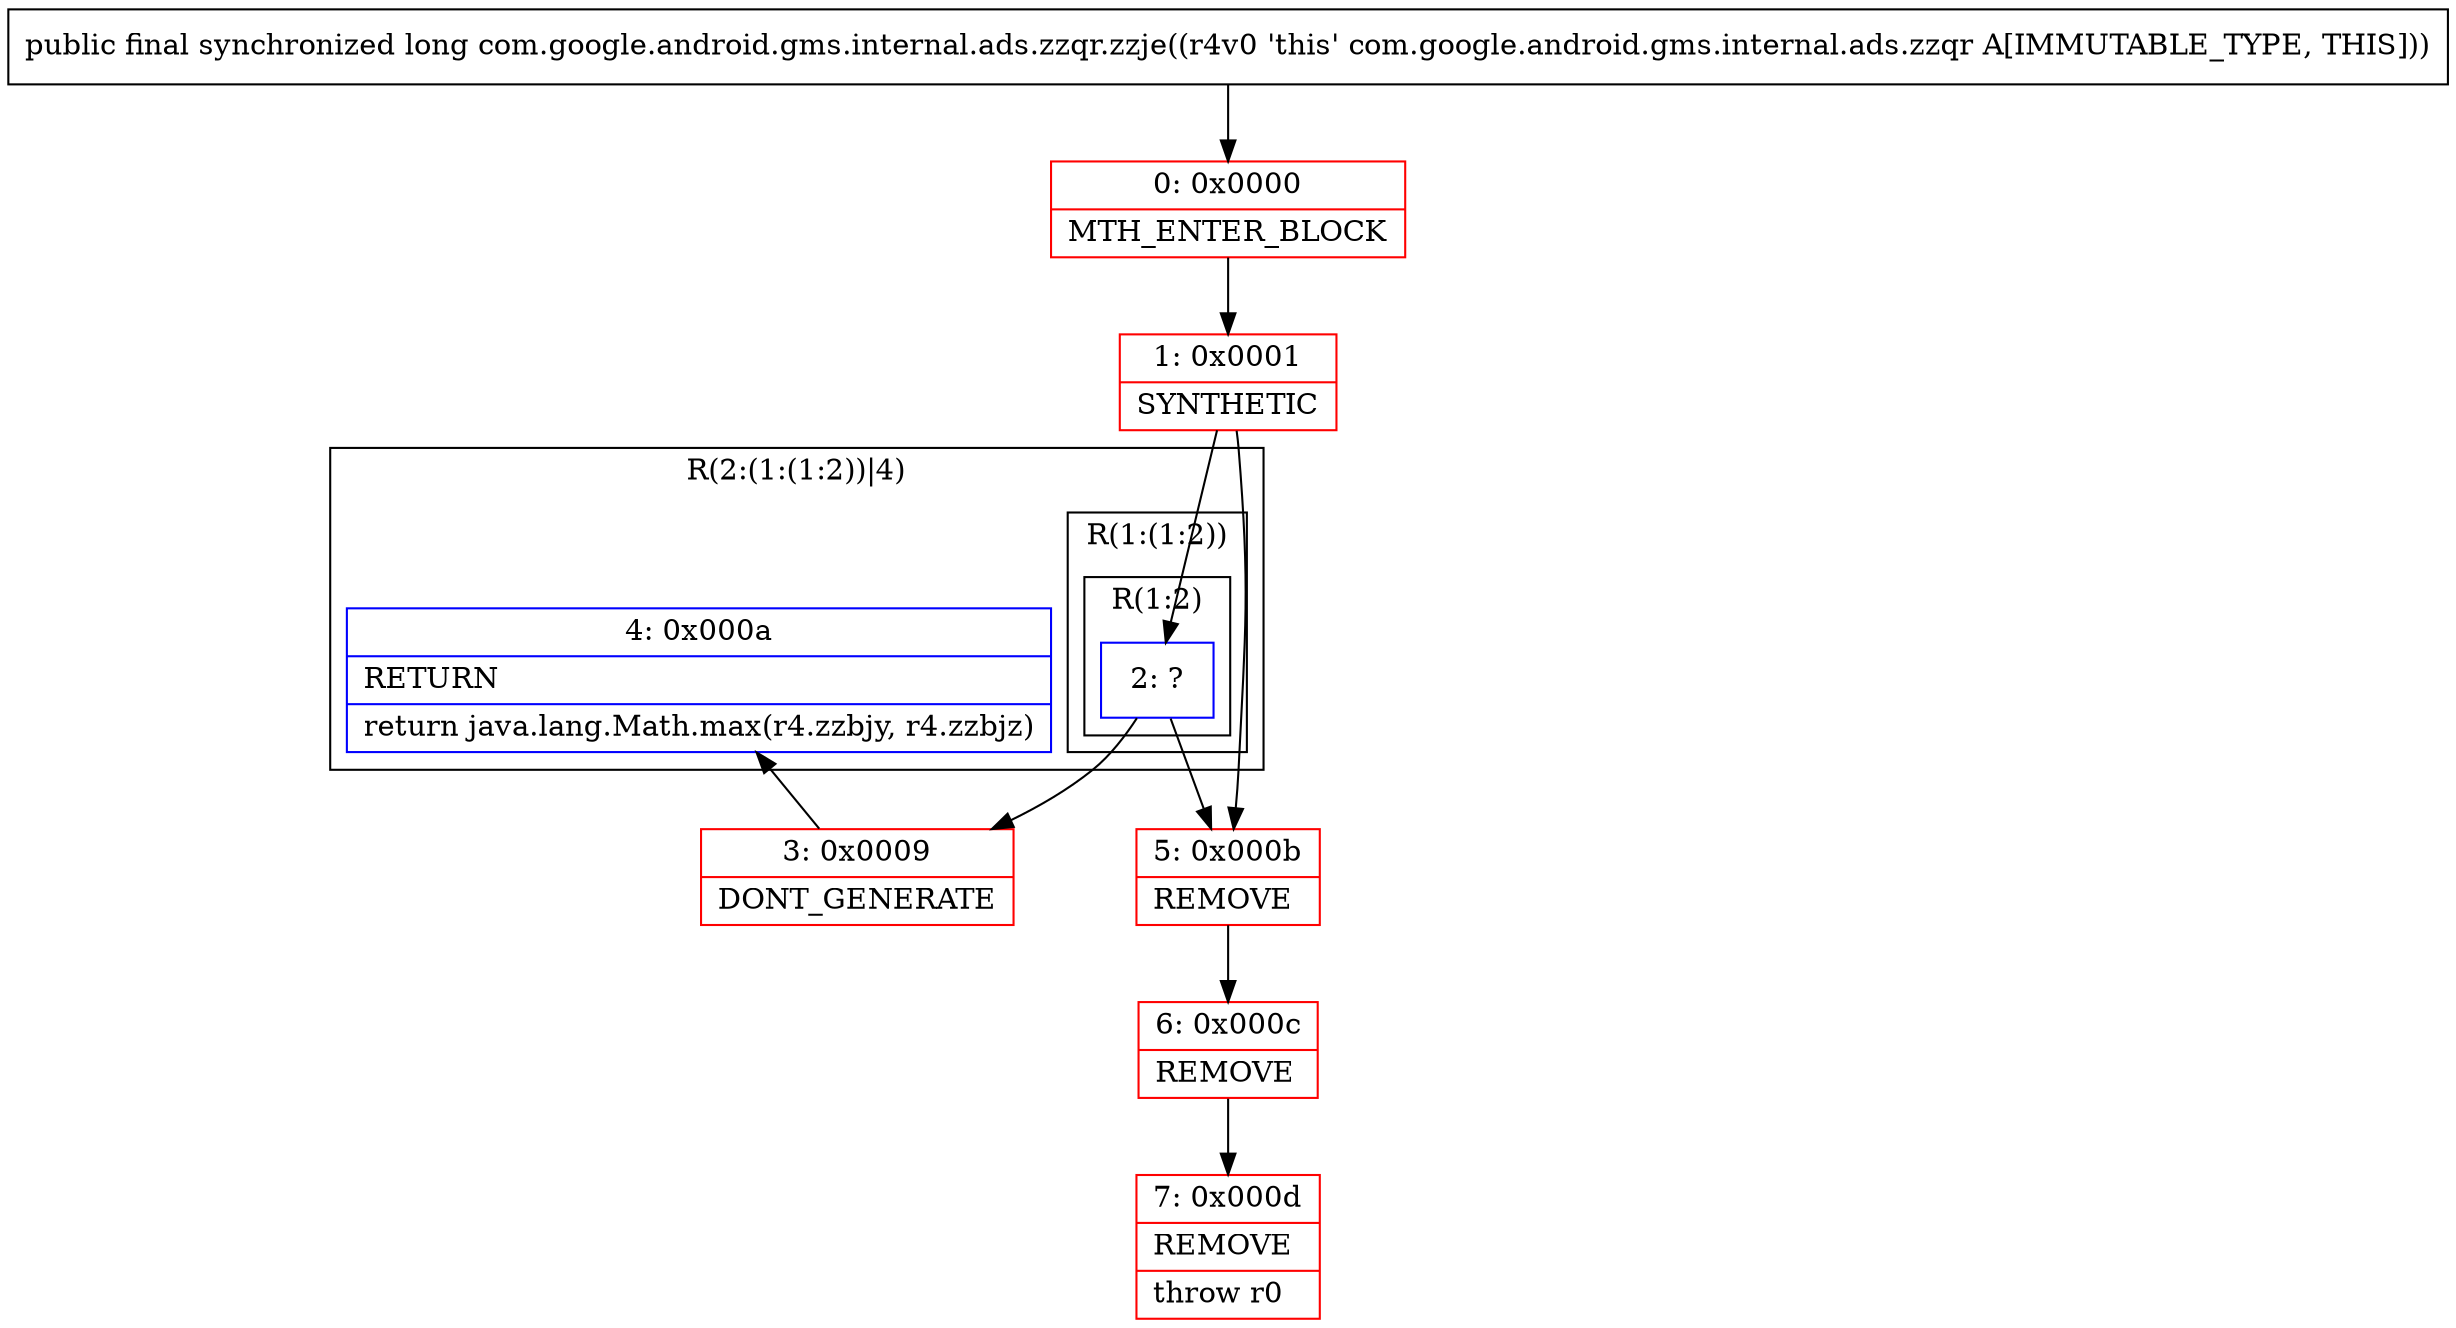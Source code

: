 digraph "CFG forcom.google.android.gms.internal.ads.zzqr.zzje()J" {
subgraph cluster_Region_1344057667 {
label = "R(2:(1:(1:2))|4)";
node [shape=record,color=blue];
subgraph cluster_Region_522396962 {
label = "R(1:(1:2))";
node [shape=record,color=blue];
subgraph cluster_Region_866513528 {
label = "R(1:2)";
node [shape=record,color=blue];
Node_2 [shape=record,label="{2\:\ ?}"];
}
}
Node_4 [shape=record,label="{4\:\ 0x000a|RETURN\l|return java.lang.Math.max(r4.zzbjy, r4.zzbjz)\l}"];
}
Node_0 [shape=record,color=red,label="{0\:\ 0x0000|MTH_ENTER_BLOCK\l}"];
Node_1 [shape=record,color=red,label="{1\:\ 0x0001|SYNTHETIC\l}"];
Node_3 [shape=record,color=red,label="{3\:\ 0x0009|DONT_GENERATE\l}"];
Node_5 [shape=record,color=red,label="{5\:\ 0x000b|REMOVE\l}"];
Node_6 [shape=record,color=red,label="{6\:\ 0x000c|REMOVE\l}"];
Node_7 [shape=record,color=red,label="{7\:\ 0x000d|REMOVE\l|throw r0\l}"];
MethodNode[shape=record,label="{public final synchronized long com.google.android.gms.internal.ads.zzqr.zzje((r4v0 'this' com.google.android.gms.internal.ads.zzqr A[IMMUTABLE_TYPE, THIS])) }"];
MethodNode -> Node_0;
Node_2 -> Node_5;
Node_2 -> Node_3;
Node_0 -> Node_1;
Node_1 -> Node_2;
Node_1 -> Node_5;
Node_3 -> Node_4;
Node_5 -> Node_6;
Node_6 -> Node_7;
}

